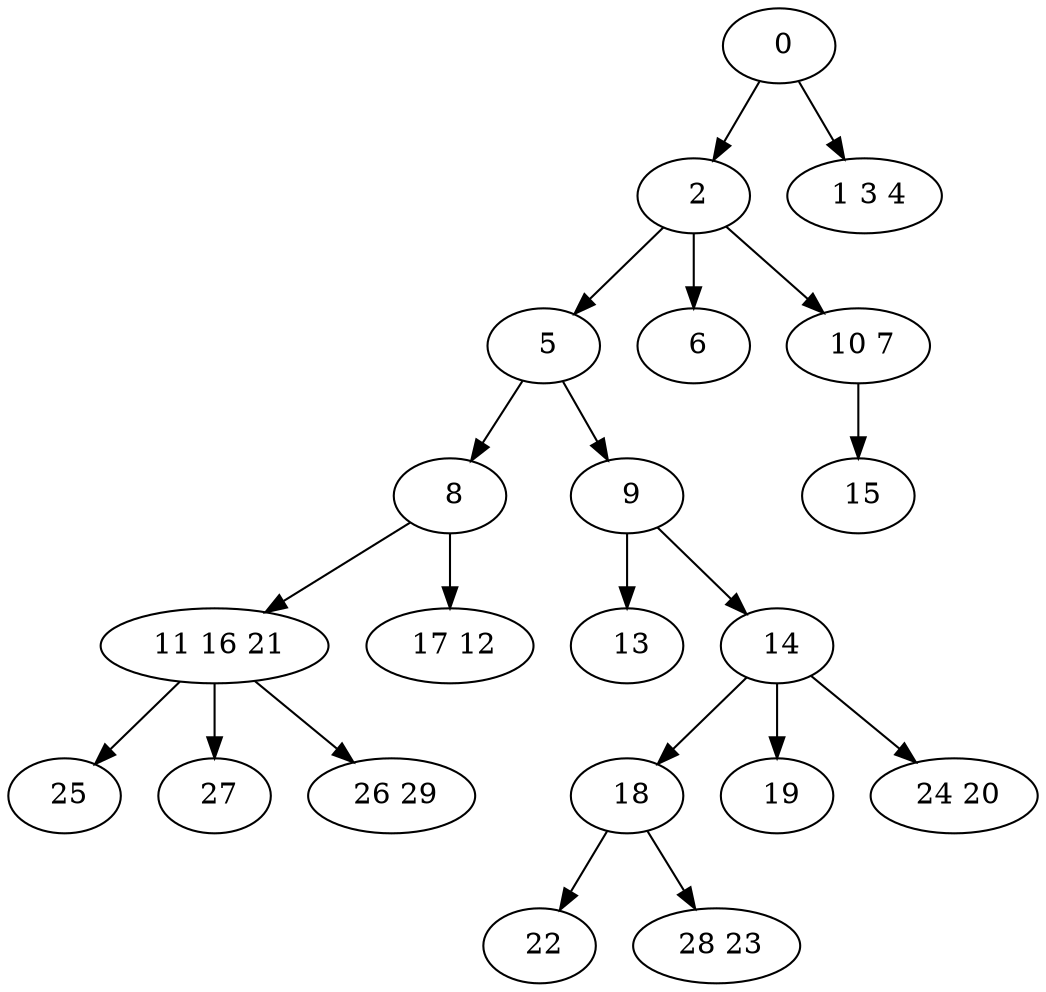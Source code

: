 digraph mytree {
" 0" -> " 2";
" 0" -> " 1 3 4";
" 2" -> " 5";
" 2" -> " 6";
" 2" -> " 10 7";
" 1 3 4";
" 5" -> " 8";
" 5" -> " 9";
" 6";
" 10 7" -> " 15";
" 8" -> " 11 16 21";
" 8" -> " 17 12";
" 9" -> " 13";
" 9" -> " 14";
" 11 16 21" -> " 25";
" 11 16 21" -> " 27";
" 11 16 21" -> " 26 29";
" 17 12";
" 13";
" 14" -> " 18";
" 14" -> " 19";
" 14" -> " 24 20";
" 18" -> " 22";
" 18" -> " 28 23";
" 19";
" 24 20";
" 22";
" 28 23";
" 25";
" 27";
" 26 29";
" 15";
}
